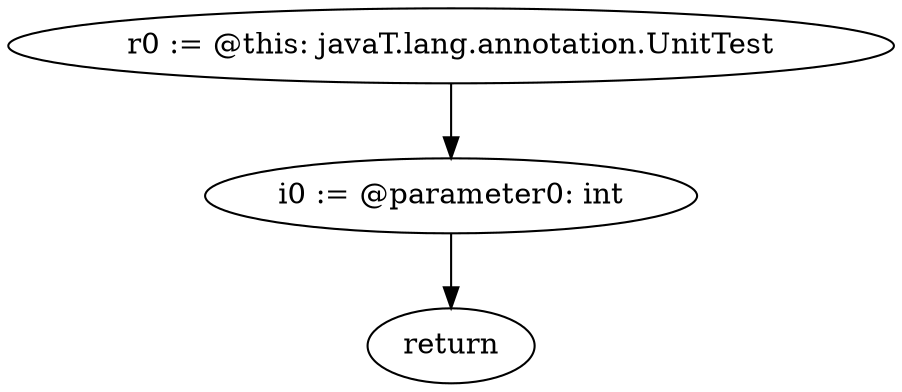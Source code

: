 digraph "unitGraph" {
    "r0 := @this: javaT.lang.annotation.UnitTest"
    "i0 := @parameter0: int"
    "return"
    "r0 := @this: javaT.lang.annotation.UnitTest"->"i0 := @parameter0: int";
    "i0 := @parameter0: int"->"return";
}
